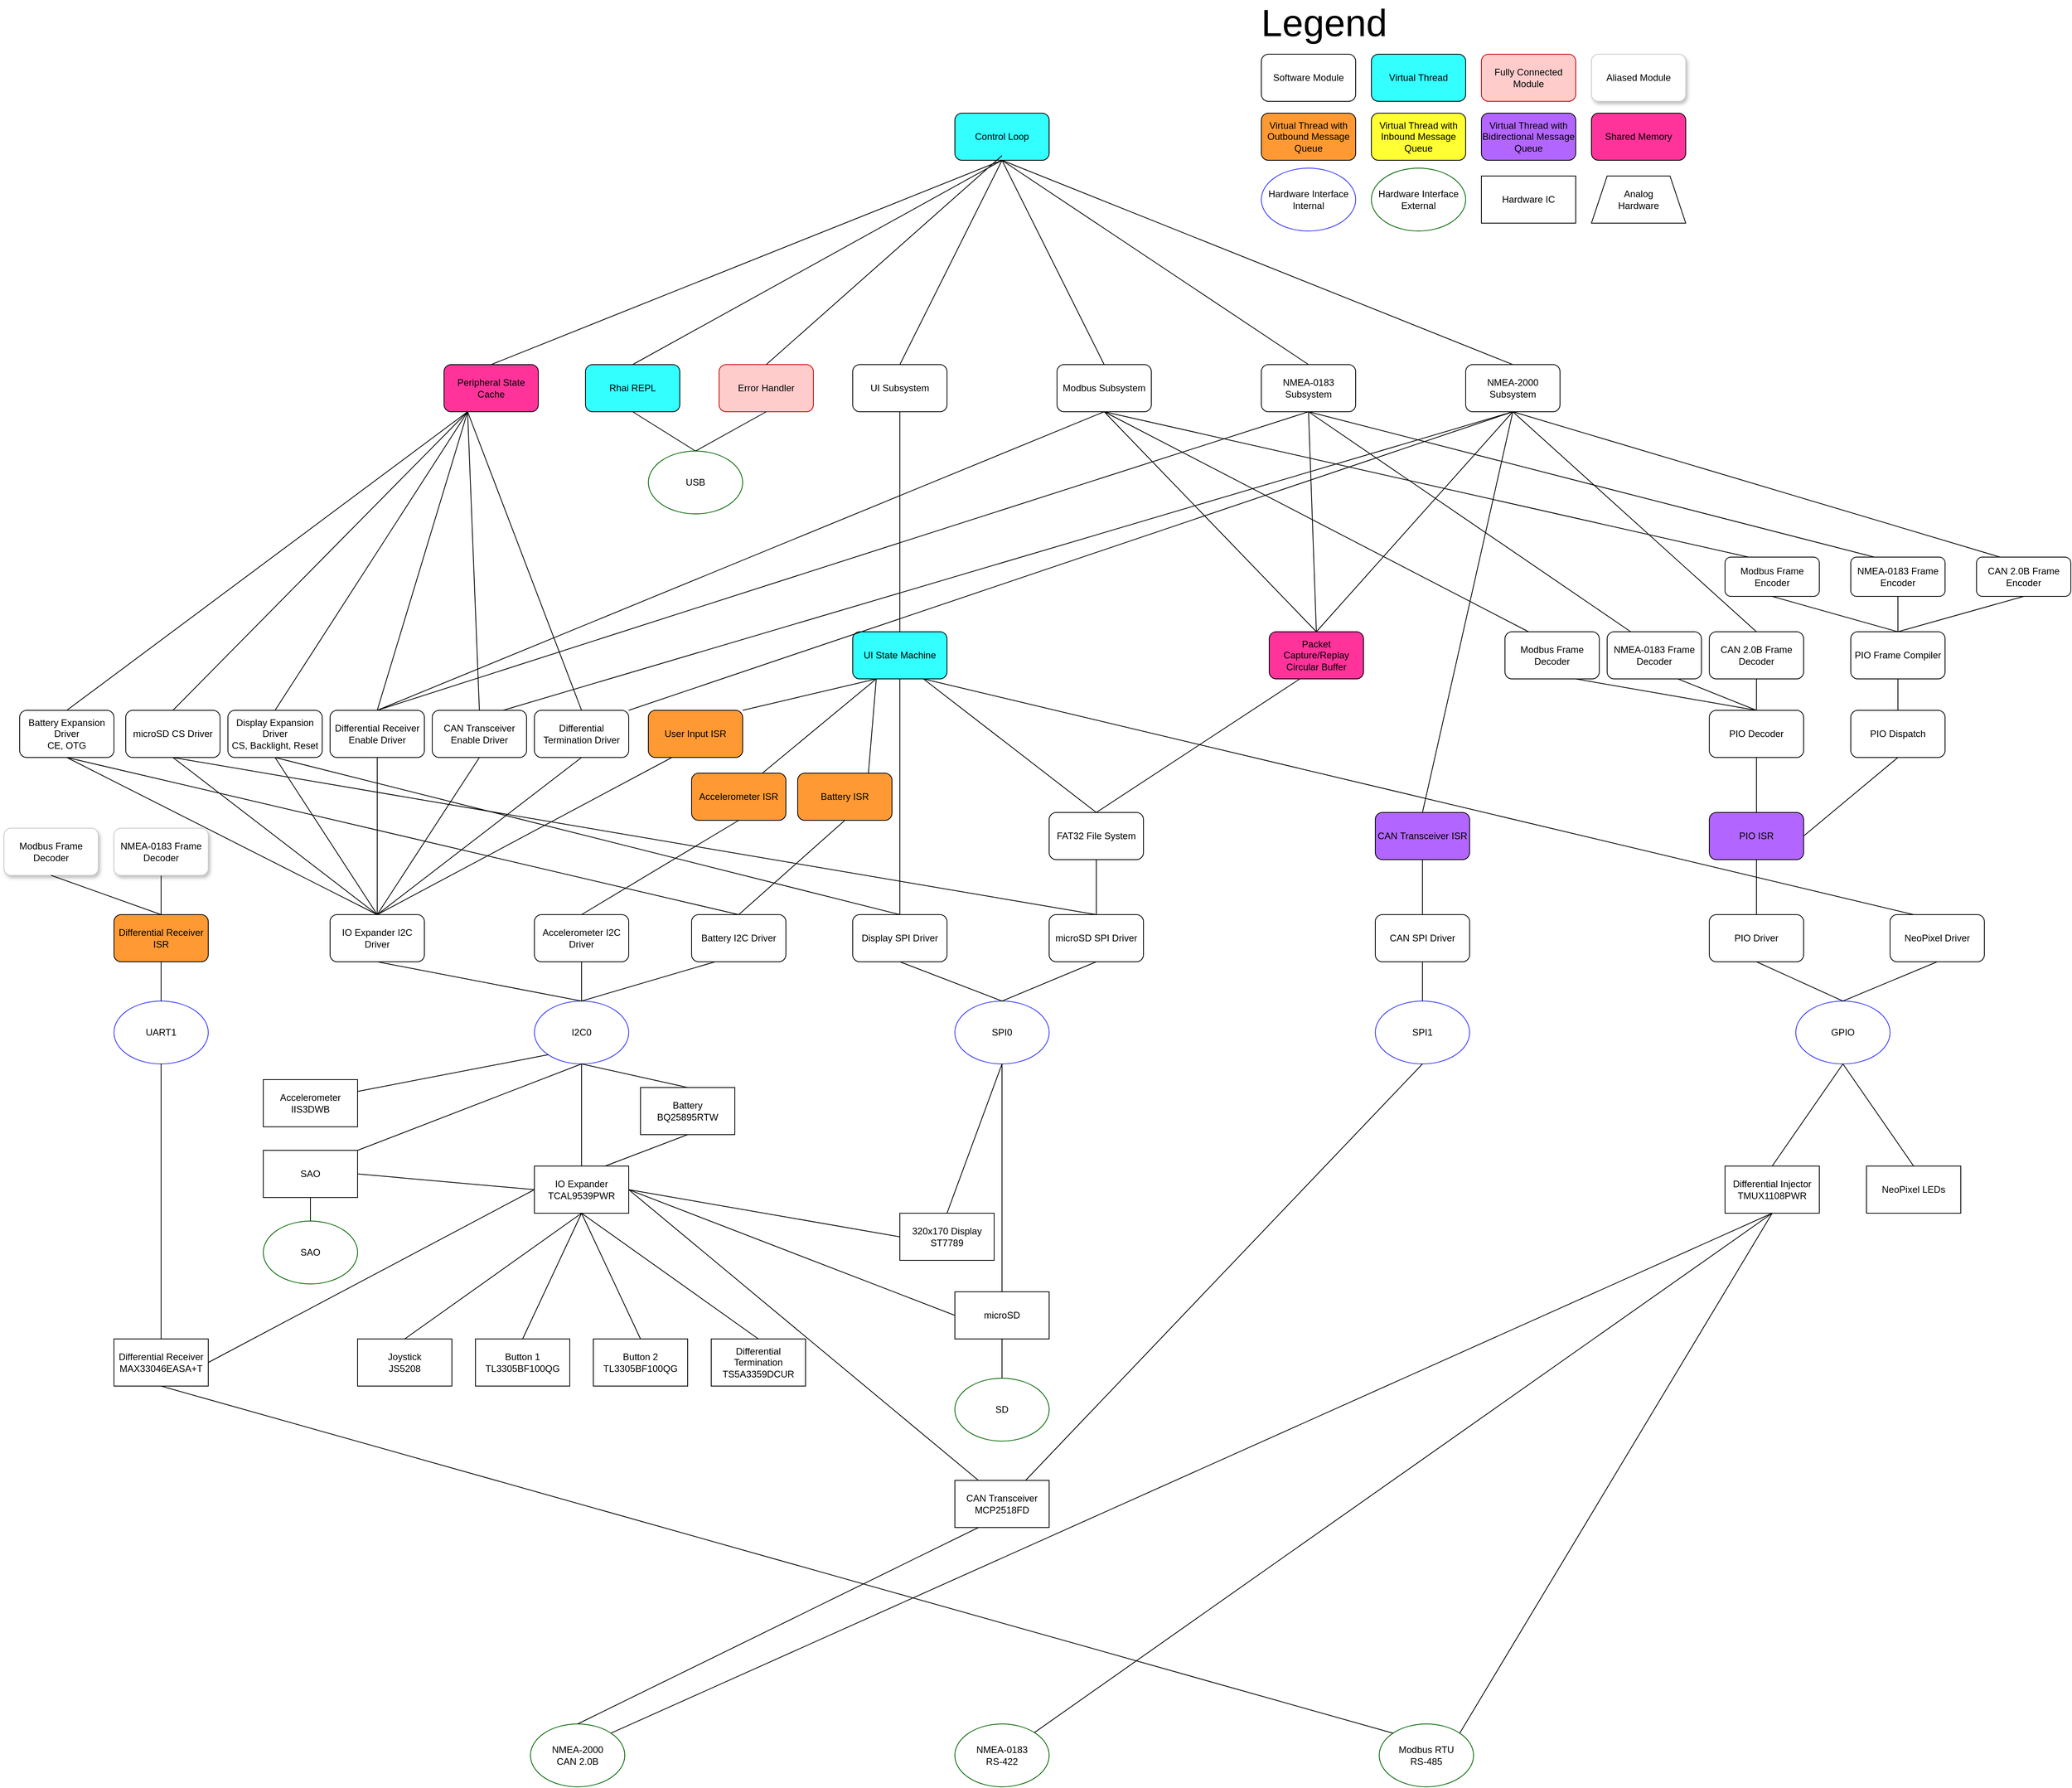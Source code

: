 <mxfile version="28.0.4">
  <diagram name="Page-1" id="8ce9d11a-91a2-4d17-14d8-a56ed91bf033">
    <mxGraphModel dx="5546" dy="3655" grid="1" gridSize="10" guides="1" tooltips="1" connect="1" arrows="1" fold="1" page="1" pageScale="1" pageWidth="1100" pageHeight="850" background="none" math="0" shadow="0">
      <root>
        <mxCell id="0" />
        <mxCell id="1" parent="0" />
        <mxCell id="lCFvwbx8kB-GuVUvYCIM-24" value="I2C0" style="ellipse;whiteSpace=wrap;html=1;strokeColor=light-dark(#3333FF,#FFFFFF);" parent="1" vertex="1">
          <mxGeometry x="-1475" y="90" width="120" height="80" as="geometry" />
        </mxCell>
        <mxCell id="lCFvwbx8kB-GuVUvYCIM-25" value="SPI0" style="ellipse;whiteSpace=wrap;html=1;strokeColor=light-dark(#3333FF,#FFFFFF);" parent="1" vertex="1">
          <mxGeometry x="-940" y="90" width="120" height="80" as="geometry" />
        </mxCell>
        <mxCell id="lCFvwbx8kB-GuVUvYCIM-26" value="SPI1" style="ellipse;whiteSpace=wrap;html=1;strokeColor=light-dark(#3333FF,#FFFFFF);" parent="1" vertex="1">
          <mxGeometry x="-405" y="90" width="120" height="80" as="geometry" />
        </mxCell>
        <mxCell id="lCFvwbx8kB-GuVUvYCIM-27" value="IO Expander&lt;br&gt;TCAL9539PWR" style="rounded=0;whiteSpace=wrap;html=1;" parent="1" vertex="1">
          <mxGeometry x="-1475" y="300" width="120" height="60" as="geometry" />
        </mxCell>
        <mxCell id="lCFvwbx8kB-GuVUvYCIM-28" value="CAN Transceiver&lt;br&gt;MCP2518FD" style="rounded=0;whiteSpace=wrap;html=1;" parent="1" vertex="1">
          <mxGeometry x="-940" y="700" width="120" height="60" as="geometry" />
        </mxCell>
        <mxCell id="lCFvwbx8kB-GuVUvYCIM-29" value="Differential Receiver&lt;br&gt;MAX33046EASA+T" style="rounded=0;whiteSpace=wrap;html=1;" parent="1" vertex="1">
          <mxGeometry x="-2010" y="520" width="120" height="60" as="geometry" />
        </mxCell>
        <mxCell id="lCFvwbx8kB-GuVUvYCIM-30" value="Joystick&lt;br&gt;JS5208" style="rounded=0;whiteSpace=wrap;html=1;shadow=0;" parent="1" vertex="1">
          <mxGeometry x="-1700" y="520" width="120" height="60" as="geometry" />
        </mxCell>
        <mxCell id="lCFvwbx8kB-GuVUvYCIM-31" value="Button 1&lt;br&gt;TL3305BF100QG" style="rounded=0;whiteSpace=wrap;html=1;" parent="1" vertex="1">
          <mxGeometry x="-1550" y="520" width="120" height="60" as="geometry" />
        </mxCell>
        <mxCell id="lCFvwbx8kB-GuVUvYCIM-32" value="Button 2&lt;br&gt;TL3305BF100QG" style="rounded=0;whiteSpace=wrap;html=1;" parent="1" vertex="1">
          <mxGeometry x="-1400" y="520" width="120" height="60" as="geometry" />
        </mxCell>
        <mxCell id="lCFvwbx8kB-GuVUvYCIM-34" value="NeoPixel LEDs" style="rounded=0;whiteSpace=wrap;html=1;" parent="1" vertex="1">
          <mxGeometry x="220" y="300" width="120" height="60" as="geometry" />
        </mxCell>
        <mxCell id="lCFvwbx8kB-GuVUvYCIM-35" value="GPIO" style="ellipse;whiteSpace=wrap;html=1;strokeColor=light-dark(#3333FF,#FFFFFF);" parent="1" vertex="1">
          <mxGeometry x="130" y="90" width="120" height="80" as="geometry" />
        </mxCell>
        <mxCell id="lCFvwbx8kB-GuVUvYCIM-38" value="" style="endArrow=none;html=1;rounded=0;entryX=0.5;entryY=1;entryDx=0;entryDy=0;exitX=0.5;exitY=0;exitDx=0;exitDy=0;" parent="1" source="lCFvwbx8kB-GuVUvYCIM-34" target="lCFvwbx8kB-GuVUvYCIM-35" edge="1">
          <mxGeometry width="50" height="50" relative="1" as="geometry">
            <mxPoint x="-750" y="240" as="sourcePoint" />
            <mxPoint x="-700" y="190" as="targetPoint" />
          </mxGeometry>
        </mxCell>
        <mxCell id="lCFvwbx8kB-GuVUvYCIM-39" value="Battery&lt;br&gt;BQ25895RTW" style="rounded=0;whiteSpace=wrap;html=1;" parent="1" vertex="1">
          <mxGeometry x="-1340" y="200" width="120" height="60" as="geometry" />
        </mxCell>
        <mxCell id="lCFvwbx8kB-GuVUvYCIM-40" value="320x170 Display&lt;br&gt;ST7789" style="rounded=0;whiteSpace=wrap;html=1;" parent="1" vertex="1">
          <mxGeometry x="-1010" y="360" width="120" height="60" as="geometry" />
        </mxCell>
        <mxCell id="lCFvwbx8kB-GuVUvYCIM-42" value="Accelerometer&lt;br&gt;IIS3DWB" style="rounded=0;whiteSpace=wrap;html=1;" parent="1" vertex="1">
          <mxGeometry x="-1820" y="190" width="120" height="60" as="geometry" />
        </mxCell>
        <mxCell id="lCFvwbx8kB-GuVUvYCIM-45" value="Differential Injector&lt;br&gt;TMUX1108PWR" style="rounded=0;whiteSpace=wrap;html=1;" parent="1" vertex="1">
          <mxGeometry x="40" y="300" width="120" height="60" as="geometry" />
        </mxCell>
        <mxCell id="lCFvwbx8kB-GuVUvYCIM-46" value="UART1" style="ellipse;whiteSpace=wrap;html=1;strokeColor=light-dark(#3333FF,#FFFFFF);" parent="1" vertex="1">
          <mxGeometry x="-2010" y="90" width="120" height="80" as="geometry" />
        </mxCell>
        <mxCell id="lCFvwbx8kB-GuVUvYCIM-47" value="Differential Termination&lt;br&gt;TS5A3359DCUR" style="rounded=0;whiteSpace=wrap;html=1;" parent="1" vertex="1">
          <mxGeometry x="-1250" y="520" width="120" height="60" as="geometry" />
        </mxCell>
        <mxCell id="lCFvwbx8kB-GuVUvYCIM-53" value="NMEA-0183&lt;br&gt;RS-422" style="ellipse;whiteSpace=wrap;html=1;strokeColor=light-dark(#006600,#FFFFFF);shadow=0;" parent="1" vertex="1">
          <mxGeometry x="-940" y="1010" width="120" height="80" as="geometry" />
        </mxCell>
        <mxCell id="lCFvwbx8kB-GuVUvYCIM-54" value="NMEA-2000&lt;br&gt;CAN 2.0B" style="ellipse;whiteSpace=wrap;html=1;strokeColor=light-dark(#006600,#FFFFFF);shadow=0;" parent="1" vertex="1">
          <mxGeometry x="-1480" y="1010" width="120" height="80" as="geometry" />
        </mxCell>
        <mxCell id="lCFvwbx8kB-GuVUvYCIM-55" value="Modbus RTU&lt;br&gt;RS-485" style="ellipse;whiteSpace=wrap;html=1;strokeColor=light-dark(#006600,#FFFFFF);shadow=0;" parent="1" vertex="1">
          <mxGeometry x="-400" y="1010" width="120" height="80" as="geometry" />
        </mxCell>
        <mxCell id="s8yFdoyup-h15zAcW7ff-5" style="edgeStyle=orthogonalEdgeStyle;rounded=0;orthogonalLoop=1;jettySize=auto;html=1;endArrow=none;endFill=0;" edge="1" parent="1" source="lCFvwbx8kB-GuVUvYCIM-56" target="s8yFdoyup-h15zAcW7ff-4">
          <mxGeometry relative="1" as="geometry" />
        </mxCell>
        <mxCell id="lCFvwbx8kB-GuVUvYCIM-56" value="microSD" style="rounded=0;whiteSpace=wrap;html=1;" parent="1" vertex="1">
          <mxGeometry x="-940" y="460" width="120" height="60" as="geometry" />
        </mxCell>
        <mxCell id="lCFvwbx8kB-GuVUvYCIM-61" value="" style="endArrow=none;html=1;rounded=0;entryX=0.5;entryY=1;entryDx=0;entryDy=0;exitX=0.5;exitY=0;exitDx=0;exitDy=0;" parent="1" source="lCFvwbx8kB-GuVUvYCIM-27" target="lCFvwbx8kB-GuVUvYCIM-24" edge="1">
          <mxGeometry width="50" height="50" relative="1" as="geometry">
            <mxPoint x="-1320" y="300" as="sourcePoint" />
            <mxPoint x="-1270" y="250" as="targetPoint" />
          </mxGeometry>
        </mxCell>
        <mxCell id="lCFvwbx8kB-GuVUvYCIM-68" value="" style="endArrow=none;html=1;rounded=0;exitX=0.5;exitY=0;exitDx=0;exitDy=0;entryX=0.5;entryY=1;entryDx=0;entryDy=0;" parent="1" source="lCFvwbx8kB-GuVUvYCIM-45" target="lCFvwbx8kB-GuVUvYCIM-35" edge="1">
          <mxGeometry width="50" height="50" relative="1" as="geometry">
            <mxPoint x="-390" y="560" as="sourcePoint" />
            <mxPoint x="190" y="200" as="targetPoint" />
          </mxGeometry>
        </mxCell>
        <mxCell id="lCFvwbx8kB-GuVUvYCIM-69" value="" style="endArrow=none;html=1;rounded=0;entryX=0.5;entryY=1;entryDx=0;entryDy=0;exitX=0.75;exitY=0;exitDx=0;exitDy=0;" parent="1" source="lCFvwbx8kB-GuVUvYCIM-28" target="lCFvwbx8kB-GuVUvYCIM-26" edge="1">
          <mxGeometry width="50" height="50" relative="1" as="geometry">
            <mxPoint x="-310" y="350" as="sourcePoint" />
            <mxPoint x="-210" y="230" as="targetPoint" />
          </mxGeometry>
        </mxCell>
        <mxCell id="lCFvwbx8kB-GuVUvYCIM-70" value="" style="endArrow=none;html=1;rounded=0;entryX=0.5;entryY=1;entryDx=0;entryDy=0;exitX=0.5;exitY=0;exitDx=0;exitDy=0;" parent="1" source="lCFvwbx8kB-GuVUvYCIM-56" target="lCFvwbx8kB-GuVUvYCIM-25" edge="1">
          <mxGeometry width="50" height="50" relative="1" as="geometry">
            <mxPoint x="-730" y="370" as="sourcePoint" />
            <mxPoint x="-730" y="170" as="targetPoint" />
          </mxGeometry>
        </mxCell>
        <mxCell id="lCFvwbx8kB-GuVUvYCIM-71" value="" style="endArrow=none;html=1;rounded=0;entryX=0.5;entryY=1;entryDx=0;entryDy=0;exitX=0.5;exitY=0;exitDx=0;exitDy=0;" parent="1" source="lCFvwbx8kB-GuVUvYCIM-40" target="lCFvwbx8kB-GuVUvYCIM-25" edge="1">
          <mxGeometry width="50" height="50" relative="1" as="geometry">
            <mxPoint x="-910" y="410" as="sourcePoint" />
            <mxPoint x="-980" y="210" as="targetPoint" />
          </mxGeometry>
        </mxCell>
        <mxCell id="lCFvwbx8kB-GuVUvYCIM-72" value="" style="endArrow=none;html=1;rounded=0;entryX=0.5;entryY=1;entryDx=0;entryDy=0;exitX=0.5;exitY=0;exitDx=0;exitDy=0;" parent="1" source="lCFvwbx8kB-GuVUvYCIM-47" target="lCFvwbx8kB-GuVUvYCIM-27" edge="1">
          <mxGeometry width="50" height="50" relative="1" as="geometry">
            <mxPoint x="-1280" y="880" as="sourcePoint" />
            <mxPoint x="-1200" y="680" as="targetPoint" />
          </mxGeometry>
        </mxCell>
        <mxCell id="lCFvwbx8kB-GuVUvYCIM-73" value="" style="endArrow=none;html=1;rounded=0;entryX=0.5;entryY=1;entryDx=0;entryDy=0;exitX=0.5;exitY=0;exitDx=0;exitDy=0;" parent="1" source="lCFvwbx8kB-GuVUvYCIM-32" target="lCFvwbx8kB-GuVUvYCIM-27" edge="1">
          <mxGeometry width="50" height="50" relative="1" as="geometry">
            <mxPoint x="-1302.5" y="770" as="sourcePoint" />
            <mxPoint x="-1527.5" y="670" as="targetPoint" />
          </mxGeometry>
        </mxCell>
        <mxCell id="lCFvwbx8kB-GuVUvYCIM-74" value="" style="endArrow=none;html=1;rounded=0;entryX=0.5;entryY=1;entryDx=0;entryDy=0;exitX=0.5;exitY=0;exitDx=0;exitDy=0;" parent="1" source="lCFvwbx8kB-GuVUvYCIM-31" target="lCFvwbx8kB-GuVUvYCIM-27" edge="1">
          <mxGeometry width="50" height="50" relative="1" as="geometry">
            <mxPoint x="-1485" y="780" as="sourcePoint" />
            <mxPoint x="-1560" y="680" as="targetPoint" />
          </mxGeometry>
        </mxCell>
        <mxCell id="lCFvwbx8kB-GuVUvYCIM-75" value="" style="endArrow=none;html=1;rounded=0;entryX=0.5;entryY=1;entryDx=0;entryDy=0;exitX=0.5;exitY=0;exitDx=0;exitDy=0;" parent="1" source="lCFvwbx8kB-GuVUvYCIM-30" target="lCFvwbx8kB-GuVUvYCIM-27" edge="1">
          <mxGeometry width="50" height="50" relative="1" as="geometry">
            <mxPoint x="-1527.5" y="830" as="sourcePoint" />
            <mxPoint x="-1452.5" y="730" as="targetPoint" />
          </mxGeometry>
        </mxCell>
        <mxCell id="lCFvwbx8kB-GuVUvYCIM-76" value="" style="endArrow=none;html=1;rounded=0;entryX=0.5;entryY=1;entryDx=0;entryDy=0;exitX=0.5;exitY=0;exitDx=0;exitDy=0;" parent="1" source="lCFvwbx8kB-GuVUvYCIM-29" target="lCFvwbx8kB-GuVUvYCIM-46" edge="1">
          <mxGeometry width="50" height="50" relative="1" as="geometry">
            <mxPoint x="-2140" y="320" as="sourcePoint" />
            <mxPoint x="-1915" y="220" as="targetPoint" />
          </mxGeometry>
        </mxCell>
        <mxCell id="lCFvwbx8kB-GuVUvYCIM-78" value="" style="endArrow=none;html=1;rounded=0;entryX=0;entryY=1;entryDx=0;entryDy=0;exitX=1;exitY=0.25;exitDx=0;exitDy=0;" parent="1" source="lCFvwbx8kB-GuVUvYCIM-42" target="lCFvwbx8kB-GuVUvYCIM-24" edge="1">
          <mxGeometry width="50" height="50" relative="1" as="geometry">
            <mxPoint x="-1800" y="90" as="sourcePoint" />
            <mxPoint x="-1575" y="-10" as="targetPoint" />
          </mxGeometry>
        </mxCell>
        <mxCell id="lCFvwbx8kB-GuVUvYCIM-79" value="" style="endArrow=none;html=1;rounded=0;entryX=0.5;entryY=1;entryDx=0;entryDy=0;exitX=0.5;exitY=0;exitDx=0;exitDy=0;" parent="1" source="lCFvwbx8kB-GuVUvYCIM-39" target="lCFvwbx8kB-GuVUvYCIM-24" edge="1">
          <mxGeometry width="50" height="50" relative="1" as="geometry">
            <mxPoint x="-1810" y="350" as="sourcePoint" />
            <mxPoint x="-1475" y="290" as="targetPoint" />
          </mxGeometry>
        </mxCell>
        <mxCell id="lCFvwbx8kB-GuVUvYCIM-80" value="" style="endArrow=none;html=1;rounded=0;entryX=0.75;entryY=0;entryDx=0;entryDy=0;exitX=0.5;exitY=1;exitDx=0;exitDy=0;" parent="1" source="lCFvwbx8kB-GuVUvYCIM-39" target="lCFvwbx8kB-GuVUvYCIM-27" edge="1">
          <mxGeometry width="50" height="50" relative="1" as="geometry">
            <mxPoint x="-1807.5" y="870" as="sourcePoint" />
            <mxPoint x="-1472.5" y="670" as="targetPoint" />
          </mxGeometry>
        </mxCell>
        <mxCell id="lCFvwbx8kB-GuVUvYCIM-81" value="" style="endArrow=none;html=1;rounded=0;entryX=1;entryY=0.5;entryDx=0;entryDy=0;exitX=0;exitY=0.5;exitDx=0;exitDy=0;" parent="1" source="lCFvwbx8kB-GuVUvYCIM-40" target="lCFvwbx8kB-GuVUvYCIM-27" edge="1">
          <mxGeometry width="50" height="50" relative="1" as="geometry">
            <mxPoint x="-1210" y="640" as="sourcePoint" />
            <mxPoint x="-1130" y="440" as="targetPoint" />
          </mxGeometry>
        </mxCell>
        <mxCell id="lCFvwbx8kB-GuVUvYCIM-82" value="" style="endArrow=none;html=1;rounded=0;entryX=1;entryY=0.5;entryDx=0;entryDy=0;exitX=0;exitY=0.5;exitDx=0;exitDy=0;" parent="1" source="lCFvwbx8kB-GuVUvYCIM-56" target="lCFvwbx8kB-GuVUvYCIM-27" edge="1">
          <mxGeometry width="50" height="50" relative="1" as="geometry">
            <mxPoint x="-760" y="670" as="sourcePoint" />
            <mxPoint x="-1160" y="620" as="targetPoint" />
          </mxGeometry>
        </mxCell>
        <mxCell id="lCFvwbx8kB-GuVUvYCIM-86" value="" style="endArrow=none;html=1;rounded=0;entryX=0.5;entryY=1;entryDx=0;entryDy=0;exitX=0;exitY=0;exitDx=0;exitDy=0;" parent="1" source="lCFvwbx8kB-GuVUvYCIM-55" target="lCFvwbx8kB-GuVUvYCIM-29" edge="1">
          <mxGeometry width="50" height="50" relative="1" as="geometry">
            <mxPoint x="-930" y="870" as="sourcePoint" />
            <mxPoint x="-340" y="570" as="targetPoint" />
          </mxGeometry>
        </mxCell>
        <mxCell id="lCFvwbx8kB-GuVUvYCIM-88" value="" style="endArrow=none;html=1;rounded=0;entryX=0.5;entryY=1;entryDx=0;entryDy=0;exitX=1;exitY=0;exitDx=0;exitDy=0;" parent="1" source="lCFvwbx8kB-GuVUvYCIM-55" target="lCFvwbx8kB-GuVUvYCIM-45" edge="1">
          <mxGeometry width="50" height="50" relative="1" as="geometry">
            <mxPoint x="-390" y="620" as="sourcePoint" />
            <mxPoint x="-340" y="570" as="targetPoint" />
          </mxGeometry>
        </mxCell>
        <mxCell id="lCFvwbx8kB-GuVUvYCIM-90" value="" style="endArrow=none;html=1;rounded=0;entryX=0.5;entryY=1;entryDx=0;entryDy=0;exitX=1;exitY=0;exitDx=0;exitDy=0;" parent="1" source="lCFvwbx8kB-GuVUvYCIM-54" target="lCFvwbx8kB-GuVUvYCIM-45" edge="1">
          <mxGeometry width="50" height="50" relative="1" as="geometry">
            <mxPoint x="-390" y="620" as="sourcePoint" />
            <mxPoint x="-340" y="570" as="targetPoint" />
          </mxGeometry>
        </mxCell>
        <mxCell id="lCFvwbx8kB-GuVUvYCIM-100" value="NeoPixel Driver" style="rounded=1;whiteSpace=wrap;html=1;" parent="1" vertex="1">
          <mxGeometry x="250" y="-20" width="120" height="60" as="geometry" />
        </mxCell>
        <mxCell id="lCFvwbx8kB-GuVUvYCIM-101" value="PIO Frame Compiler" style="rounded=1;whiteSpace=wrap;html=1;" parent="1" vertex="1">
          <mxGeometry x="200" y="-380" width="120" height="60" as="geometry" />
        </mxCell>
        <mxCell id="lCFvwbx8kB-GuVUvYCIM-103" value="PIO Decoder" style="rounded=1;whiteSpace=wrap;html=1;" parent="1" vertex="1">
          <mxGeometry x="20" y="-280" width="120" height="60" as="geometry" />
        </mxCell>
        <mxCell id="lCFvwbx8kB-GuVUvYCIM-104" value="PIO Dispatch" style="rounded=1;whiteSpace=wrap;html=1;" parent="1" vertex="1">
          <mxGeometry x="200" y="-280" width="120" height="60" as="geometry" />
        </mxCell>
        <mxCell id="lCFvwbx8kB-GuVUvYCIM-106" value="" style="endArrow=none;html=1;rounded=0;entryX=0.5;entryY=1;entryDx=0;entryDy=0;exitX=0.5;exitY=0;exitDx=0;exitDy=0;" parent="1" source="lCFvwbx8kB-GuVUvYCIM-35" target="lCFvwbx8kB-GuVUvYCIM-100" edge="1">
          <mxGeometry width="50" height="50" relative="1" as="geometry">
            <mxPoint x="-510" y="370" as="sourcePoint" />
            <mxPoint x="-460" y="320" as="targetPoint" />
          </mxGeometry>
        </mxCell>
        <mxCell id="lCFvwbx8kB-GuVUvYCIM-107" value="" style="endArrow=none;html=1;rounded=0;entryX=0.5;entryY=1;entryDx=0;entryDy=0;exitX=1;exitY=0.5;exitDx=0;exitDy=0;" parent="1" source="JsgegpN25wIciqj6wU8Q-16" target="lCFvwbx8kB-GuVUvYCIM-104" edge="1">
          <mxGeometry width="50" height="50" relative="1" as="geometry">
            <mxPoint x="-510" y="370" as="sourcePoint" />
            <mxPoint x="-460" y="320" as="targetPoint" />
          </mxGeometry>
        </mxCell>
        <mxCell id="lCFvwbx8kB-GuVUvYCIM-108" value="" style="endArrow=none;html=1;rounded=0;entryX=0.5;entryY=1;entryDx=0;entryDy=0;exitX=0.5;exitY=0;exitDx=0;exitDy=0;" parent="1" source="lCFvwbx8kB-GuVUvYCIM-104" target="lCFvwbx8kB-GuVUvYCIM-101" edge="1">
          <mxGeometry width="50" height="50" relative="1" as="geometry">
            <mxPoint x="100" y="-20" as="sourcePoint" />
            <mxPoint x="-460" y="320" as="targetPoint" />
          </mxGeometry>
        </mxCell>
        <mxCell id="lCFvwbx8kB-GuVUvYCIM-110" value="" style="endArrow=none;html=1;rounded=0;entryX=0.5;entryY=1;entryDx=0;entryDy=0;exitX=0.5;exitY=0;exitDx=0;exitDy=0;" parent="1" source="JsgegpN25wIciqj6wU8Q-16" target="lCFvwbx8kB-GuVUvYCIM-103" edge="1">
          <mxGeometry width="50" height="50" relative="1" as="geometry">
            <mxPoint x="-510" y="370" as="sourcePoint" />
            <mxPoint x="-460" y="320" as="targetPoint" />
          </mxGeometry>
        </mxCell>
        <mxCell id="lCFvwbx8kB-GuVUvYCIM-111" value="NMEA-0183 Subsystem" style="rounded=1;whiteSpace=wrap;html=1;" parent="1" vertex="1">
          <mxGeometry x="-550" y="-720" width="120" height="60" as="geometry" />
        </mxCell>
        <mxCell id="lCFvwbx8kB-GuVUvYCIM-112" value="CAN SPI Driver" style="rounded=1;whiteSpace=wrap;html=1;" parent="1" vertex="1">
          <mxGeometry x="-405" y="-20" width="120" height="60" as="geometry" />
        </mxCell>
        <mxCell id="lCFvwbx8kB-GuVUvYCIM-114" value="" style="endArrow=none;html=1;rounded=0;entryX=0.5;entryY=1;entryDx=0;entryDy=0;exitX=0.5;exitY=0;exitDx=0;exitDy=0;" parent="1" source="lCFvwbx8kB-GuVUvYCIM-26" target="lCFvwbx8kB-GuVUvYCIM-112" edge="1">
          <mxGeometry width="50" height="50" relative="1" as="geometry">
            <mxPoint x="-350" y="90" as="sourcePoint" />
            <mxPoint x="-460" y="320" as="targetPoint" />
          </mxGeometry>
        </mxCell>
        <mxCell id="lCFvwbx8kB-GuVUvYCIM-115" value="FAT32 File System" style="rounded=1;whiteSpace=wrap;html=1;" parent="1" vertex="1">
          <mxGeometry x="-820" y="-150" width="120" height="60" as="geometry" />
        </mxCell>
        <mxCell id="lCFvwbx8kB-GuVUvYCIM-116" value="Packet Capture/Replay Circular Buffer" style="rounded=1;whiteSpace=wrap;html=1;fillColor=light-dark(#FF3399,var(--ge-dark-color, #121212));" parent="1" vertex="1">
          <mxGeometry x="-540" y="-380" width="120" height="60" as="geometry" />
        </mxCell>
        <mxCell id="lCFvwbx8kB-GuVUvYCIM-117" value="Display SPI Driver" style="rounded=1;whiteSpace=wrap;html=1;" parent="1" vertex="1">
          <mxGeometry x="-1070" y="-20" width="120" height="60" as="geometry" />
        </mxCell>
        <mxCell id="lCFvwbx8kB-GuVUvYCIM-118" value="microSD SPI Driver" style="rounded=1;whiteSpace=wrap;html=1;" parent="1" vertex="1">
          <mxGeometry x="-820" y="-20" width="120" height="60" as="geometry" />
        </mxCell>
        <mxCell id="lCFvwbx8kB-GuVUvYCIM-119" value="Accelerometer I2C Driver" style="rounded=1;whiteSpace=wrap;html=1;" parent="1" vertex="1">
          <mxGeometry x="-1475" y="-20" width="120" height="60" as="geometry" />
        </mxCell>
        <mxCell id="lCFvwbx8kB-GuVUvYCIM-120" value="Battery I2C Driver" style="rounded=1;whiteSpace=wrap;html=1;" parent="1" vertex="1">
          <mxGeometry x="-1275" y="-20" width="120" height="60" as="geometry" />
        </mxCell>
        <mxCell id="lCFvwbx8kB-GuVUvYCIM-121" value="IO Expander I2C Driver" style="rounded=1;whiteSpace=wrap;html=1;" parent="1" vertex="1">
          <mxGeometry x="-1735" y="-20" width="120" height="60" as="geometry" />
        </mxCell>
        <mxCell id="lCFvwbx8kB-GuVUvYCIM-122" value="User Input ISR" style="rounded=1;whiteSpace=wrap;html=1;fillColor=light-dark(#FF9933,var(--ge-dark-color, #121212));" parent="1" vertex="1">
          <mxGeometry x="-1330" y="-280" width="120" height="60" as="geometry" />
        </mxCell>
        <mxCell id="lCFvwbx8kB-GuVUvYCIM-123" value="Differential Termination Driver" style="rounded=1;whiteSpace=wrap;html=1;" parent="1" vertex="1">
          <mxGeometry x="-1475" y="-280" width="120" height="60" as="geometry" />
        </mxCell>
        <mxCell id="lCFvwbx8kB-GuVUvYCIM-125" value="Modbus Frame Decoder" style="rounded=1;whiteSpace=wrap;html=1;strokeColor=light-dark(#CCCCCC,#FFFFFF);shadow=1;" parent="1" vertex="1">
          <mxGeometry x="-2150" y="-130" width="120" height="60" as="geometry" />
        </mxCell>
        <mxCell id="lCFvwbx8kB-GuVUvYCIM-127" value="UI State Machine" style="rounded=1;whiteSpace=wrap;html=1;shadow=0;fillColor=light-dark(#33FFFF,var(--ge-dark-color, #121212));" parent="1" vertex="1">
          <mxGeometry x="-1070" y="-380" width="120" height="60" as="geometry" />
        </mxCell>
        <mxCell id="lCFvwbx8kB-GuVUvYCIM-129" value="CAN 2.0B Frame Decoder" style="rounded=1;whiteSpace=wrap;html=1;" parent="1" vertex="1">
          <mxGeometry x="20" y="-380" width="120" height="60" as="geometry" />
        </mxCell>
        <mxCell id="lCFvwbx8kB-GuVUvYCIM-130" value="" style="endArrow=none;html=1;rounded=0;entryX=0.5;entryY=1;entryDx=0;entryDy=0;exitX=0.5;exitY=0;exitDx=0;exitDy=0;" parent="1" source="lCFvwbx8kB-GuVUvYCIM-103" target="lCFvwbx8kB-GuVUvYCIM-129" edge="1">
          <mxGeometry width="50" height="50" relative="1" as="geometry">
            <mxPoint x="-510" y="230" as="sourcePoint" />
            <mxPoint x="-460" y="180" as="targetPoint" />
          </mxGeometry>
        </mxCell>
        <mxCell id="lCFvwbx8kB-GuVUvYCIM-131" value="Modbus Frame Decoder" style="rounded=1;whiteSpace=wrap;html=1;" parent="1" vertex="1">
          <mxGeometry x="-240" y="-380" width="120" height="60" as="geometry" />
        </mxCell>
        <mxCell id="lCFvwbx8kB-GuVUvYCIM-132" value="NMEA-0183 Frame Decoder" style="rounded=1;whiteSpace=wrap;html=1;" parent="1" vertex="1">
          <mxGeometry x="-110" y="-380" width="120" height="60" as="geometry" />
        </mxCell>
        <mxCell id="lCFvwbx8kB-GuVUvYCIM-133" value="" style="endArrow=none;html=1;rounded=0;entryX=0.75;entryY=1;entryDx=0;entryDy=0;exitX=0.5;exitY=0;exitDx=0;exitDy=0;" parent="1" source="lCFvwbx8kB-GuVUvYCIM-103" target="lCFvwbx8kB-GuVUvYCIM-132" edge="1">
          <mxGeometry width="50" height="50" relative="1" as="geometry">
            <mxPoint x="-510" y="230" as="sourcePoint" />
            <mxPoint x="-460" y="180" as="targetPoint" />
          </mxGeometry>
        </mxCell>
        <mxCell id="lCFvwbx8kB-GuVUvYCIM-134" value="" style="endArrow=none;html=1;rounded=0;entryX=0.75;entryY=1;entryDx=0;entryDy=0;exitX=0.5;exitY=0;exitDx=0;exitDy=0;" parent="1" source="lCFvwbx8kB-GuVUvYCIM-103" target="lCFvwbx8kB-GuVUvYCIM-131" edge="1">
          <mxGeometry width="50" height="50" relative="1" as="geometry">
            <mxPoint x="-510" y="230" as="sourcePoint" />
            <mxPoint x="-460" y="180" as="targetPoint" />
          </mxGeometry>
        </mxCell>
        <mxCell id="lCFvwbx8kB-GuVUvYCIM-135" value="Modbus Frame Encoder" style="rounded=1;whiteSpace=wrap;html=1;" parent="1" vertex="1">
          <mxGeometry x="40" y="-475" width="120" height="50" as="geometry" />
        </mxCell>
        <mxCell id="lCFvwbx8kB-GuVUvYCIM-136" value="NMEA-0183 Frame Encoder" style="rounded=1;whiteSpace=wrap;html=1;" parent="1" vertex="1">
          <mxGeometry x="200" y="-475" width="120" height="50" as="geometry" />
        </mxCell>
        <mxCell id="lCFvwbx8kB-GuVUvYCIM-137" value="CAN 2.0B Frame Encoder" style="rounded=1;whiteSpace=wrap;html=1;" parent="1" vertex="1">
          <mxGeometry x="360" y="-475" width="120" height="50" as="geometry" />
        </mxCell>
        <mxCell id="lCFvwbx8kB-GuVUvYCIM-138" value="" style="endArrow=none;html=1;rounded=0;entryX=0.5;entryY=1;entryDx=0;entryDy=0;exitX=0.5;exitY=0;exitDx=0;exitDy=0;" parent="1" source="lCFvwbx8kB-GuVUvYCIM-101" target="lCFvwbx8kB-GuVUvYCIM-135" edge="1">
          <mxGeometry width="50" height="50" relative="1" as="geometry">
            <mxPoint x="-510" y="230" as="sourcePoint" />
            <mxPoint x="-460" y="180" as="targetPoint" />
          </mxGeometry>
        </mxCell>
        <mxCell id="lCFvwbx8kB-GuVUvYCIM-139" value="" style="endArrow=none;html=1;rounded=0;entryX=0.5;entryY=1;entryDx=0;entryDy=0;exitX=0.5;exitY=0;exitDx=0;exitDy=0;" parent="1" source="lCFvwbx8kB-GuVUvYCIM-101" target="lCFvwbx8kB-GuVUvYCIM-136" edge="1">
          <mxGeometry width="50" height="50" relative="1" as="geometry">
            <mxPoint x="-510" y="230" as="sourcePoint" />
            <mxPoint x="-460" y="180" as="targetPoint" />
          </mxGeometry>
        </mxCell>
        <mxCell id="lCFvwbx8kB-GuVUvYCIM-140" value="" style="endArrow=none;html=1;rounded=0;entryX=0.5;entryY=1;entryDx=0;entryDy=0;exitX=0.5;exitY=0;exitDx=0;exitDy=0;" parent="1" source="lCFvwbx8kB-GuVUvYCIM-101" target="lCFvwbx8kB-GuVUvYCIM-137" edge="1">
          <mxGeometry width="50" height="50" relative="1" as="geometry">
            <mxPoint x="190" y="-150" as="sourcePoint" />
            <mxPoint x="-460" y="180" as="targetPoint" />
          </mxGeometry>
        </mxCell>
        <mxCell id="lCFvwbx8kB-GuVUvYCIM-141" value="NMEA-2000 Subsystem" style="rounded=1;whiteSpace=wrap;html=1;" parent="1" vertex="1">
          <mxGeometry x="-290" y="-720" width="120" height="60" as="geometry" />
        </mxCell>
        <mxCell id="lCFvwbx8kB-GuVUvYCIM-142" value="Modbus Subsystem" style="rounded=1;whiteSpace=wrap;html=1;" parent="1" vertex="1">
          <mxGeometry x="-810" y="-720" width="120" height="60" as="geometry" />
        </mxCell>
        <mxCell id="lCFvwbx8kB-GuVUvYCIM-144" value="" style="endArrow=none;html=1;rounded=0;entryX=0.5;entryY=1;entryDx=0;entryDy=0;exitX=0.25;exitY=0;exitDx=0;exitDy=0;" parent="1" source="lCFvwbx8kB-GuVUvYCIM-137" target="lCFvwbx8kB-GuVUvYCIM-141" edge="1">
          <mxGeometry width="50" height="50" relative="1" as="geometry">
            <mxPoint x="-510" y="230" as="sourcePoint" />
            <mxPoint x="-460" y="180" as="targetPoint" />
          </mxGeometry>
        </mxCell>
        <mxCell id="lCFvwbx8kB-GuVUvYCIM-145" value="" style="endArrow=none;html=1;rounded=0;entryX=0.5;entryY=1;entryDx=0;entryDy=0;exitX=0.5;exitY=0;exitDx=0;exitDy=0;" parent="1" source="lCFvwbx8kB-GuVUvYCIM-129" target="lCFvwbx8kB-GuVUvYCIM-141" edge="1">
          <mxGeometry width="50" height="50" relative="1" as="geometry">
            <mxPoint x="-510" y="230" as="sourcePoint" />
            <mxPoint x="-460" y="180" as="targetPoint" />
          </mxGeometry>
        </mxCell>
        <mxCell id="lCFvwbx8kB-GuVUvYCIM-146" value="" style="endArrow=none;html=1;rounded=0;entryX=0.5;entryY=1;entryDx=0;entryDy=0;exitX=0.25;exitY=0;exitDx=0;exitDy=0;" parent="1" source="lCFvwbx8kB-GuVUvYCIM-136" target="lCFvwbx8kB-GuVUvYCIM-111" edge="1">
          <mxGeometry width="50" height="50" relative="1" as="geometry">
            <mxPoint x="-510" y="230" as="sourcePoint" />
            <mxPoint x="-460" y="180" as="targetPoint" />
          </mxGeometry>
        </mxCell>
        <mxCell id="lCFvwbx8kB-GuVUvYCIM-147" value="" style="endArrow=none;html=1;rounded=0;entryX=0.5;entryY=1;entryDx=0;entryDy=0;exitX=0.25;exitY=0;exitDx=0;exitDy=0;" parent="1" source="lCFvwbx8kB-GuVUvYCIM-132" target="lCFvwbx8kB-GuVUvYCIM-111" edge="1">
          <mxGeometry width="50" height="50" relative="1" as="geometry">
            <mxPoint x="-510" y="230" as="sourcePoint" />
            <mxPoint x="-460" y="180" as="targetPoint" />
          </mxGeometry>
        </mxCell>
        <mxCell id="lCFvwbx8kB-GuVUvYCIM-148" value="" style="endArrow=none;html=1;rounded=0;entryX=0.5;entryY=1;entryDx=0;entryDy=0;exitX=0.25;exitY=0;exitDx=0;exitDy=0;" parent="1" source="lCFvwbx8kB-GuVUvYCIM-131" target="lCFvwbx8kB-GuVUvYCIM-142" edge="1">
          <mxGeometry width="50" height="50" relative="1" as="geometry">
            <mxPoint x="-510" y="230" as="sourcePoint" />
            <mxPoint x="-460" y="180" as="targetPoint" />
          </mxGeometry>
        </mxCell>
        <mxCell id="lCFvwbx8kB-GuVUvYCIM-149" value="" style="endArrow=none;html=1;rounded=0;entryX=0.5;entryY=1;entryDx=0;entryDy=0;exitX=0.25;exitY=0;exitDx=0;exitDy=0;" parent="1" source="lCFvwbx8kB-GuVUvYCIM-135" target="lCFvwbx8kB-GuVUvYCIM-142" edge="1">
          <mxGeometry width="50" height="50" relative="1" as="geometry">
            <mxPoint x="-510" y="230" as="sourcePoint" />
            <mxPoint x="-460" y="180" as="targetPoint" />
          </mxGeometry>
        </mxCell>
        <mxCell id="lCFvwbx8kB-GuVUvYCIM-152" value="UI Subsystem" style="rounded=1;whiteSpace=wrap;html=1;" parent="1" vertex="1">
          <mxGeometry x="-1070" y="-720" width="120" height="60" as="geometry" />
        </mxCell>
        <mxCell id="lCFvwbx8kB-GuVUvYCIM-153" value="" style="endArrow=none;html=1;rounded=0;entryX=0.5;entryY=1;entryDx=0;entryDy=0;exitX=0.5;exitY=0;exitDx=0;exitDy=0;" parent="1" source="lCFvwbx8kB-GuVUvYCIM-117" target="lCFvwbx8kB-GuVUvYCIM-127" edge="1">
          <mxGeometry width="50" height="50" relative="1" as="geometry">
            <mxPoint x="-510" y="230" as="sourcePoint" />
            <mxPoint x="-460" y="180" as="targetPoint" />
          </mxGeometry>
        </mxCell>
        <mxCell id="lCFvwbx8kB-GuVUvYCIM-154" value="" style="endArrow=none;html=1;rounded=0;entryX=0.5;entryY=1;entryDx=0;entryDy=0;exitX=0.5;exitY=0;exitDx=0;exitDy=0;" parent="1" source="lCFvwbx8kB-GuVUvYCIM-118" target="lCFvwbx8kB-GuVUvYCIM-115" edge="1">
          <mxGeometry width="50" height="50" relative="1" as="geometry">
            <mxPoint x="-510" y="230" as="sourcePoint" />
            <mxPoint x="-460" y="180" as="targetPoint" />
          </mxGeometry>
        </mxCell>
        <mxCell id="lCFvwbx8kB-GuVUvYCIM-155" value="" style="endArrow=none;html=1;rounded=0;entryX=0.5;entryY=1;entryDx=0;entryDy=0;exitX=0.5;exitY=0;exitDx=0;exitDy=0;" parent="1" source="lCFvwbx8kB-GuVUvYCIM-25" target="lCFvwbx8kB-GuVUvYCIM-118" edge="1">
          <mxGeometry width="50" height="50" relative="1" as="geometry">
            <mxPoint x="-510" y="230" as="sourcePoint" />
            <mxPoint x="-460" y="180" as="targetPoint" />
          </mxGeometry>
        </mxCell>
        <mxCell id="lCFvwbx8kB-GuVUvYCIM-156" value="" style="endArrow=none;html=1;rounded=0;entryX=0.5;entryY=1;entryDx=0;entryDy=0;exitX=0.5;exitY=0;exitDx=0;exitDy=0;" parent="1" source="lCFvwbx8kB-GuVUvYCIM-25" target="lCFvwbx8kB-GuVUvYCIM-117" edge="1">
          <mxGeometry width="50" height="50" relative="1" as="geometry">
            <mxPoint x="-510" y="230" as="sourcePoint" />
            <mxPoint x="-460" y="180" as="targetPoint" />
          </mxGeometry>
        </mxCell>
        <mxCell id="lCFvwbx8kB-GuVUvYCIM-158" value="" style="endArrow=none;html=1;rounded=0;entryX=0.25;entryY=1;entryDx=0;entryDy=0;exitX=0.5;exitY=0;exitDx=0;exitDy=0;" parent="1" source="lCFvwbx8kB-GuVUvYCIM-24" target="lCFvwbx8kB-GuVUvYCIM-120" edge="1">
          <mxGeometry width="50" height="50" relative="1" as="geometry">
            <mxPoint x="-510" y="230" as="sourcePoint" />
            <mxPoint x="-460" y="180" as="targetPoint" />
          </mxGeometry>
        </mxCell>
        <mxCell id="lCFvwbx8kB-GuVUvYCIM-159" value="" style="endArrow=none;html=1;rounded=0;entryX=0.5;entryY=1;entryDx=0;entryDy=0;exitX=0.5;exitY=0;exitDx=0;exitDy=0;" parent="1" source="lCFvwbx8kB-GuVUvYCIM-24" target="lCFvwbx8kB-GuVUvYCIM-121" edge="1">
          <mxGeometry width="50" height="50" relative="1" as="geometry">
            <mxPoint x="-510" y="230" as="sourcePoint" />
            <mxPoint x="-1490" y="90" as="targetPoint" />
          </mxGeometry>
        </mxCell>
        <mxCell id="lCFvwbx8kB-GuVUvYCIM-160" value="" style="endArrow=none;html=1;rounded=0;entryX=0.5;entryY=1;entryDx=0;entryDy=0;exitX=0.5;exitY=0;exitDx=0;exitDy=0;" parent="1" source="lCFvwbx8kB-GuVUvYCIM-24" target="lCFvwbx8kB-GuVUvYCIM-119" edge="1">
          <mxGeometry width="50" height="50" relative="1" as="geometry">
            <mxPoint x="-510" y="230" as="sourcePoint" />
            <mxPoint x="-460" y="180" as="targetPoint" />
          </mxGeometry>
        </mxCell>
        <mxCell id="lCFvwbx8kB-GuVUvYCIM-161" value="" style="endArrow=none;html=1;rounded=0;entryX=0.5;entryY=1;entryDx=0;entryDy=0;exitX=0.5;exitY=0;exitDx=0;exitDy=0;" parent="1" source="lCFvwbx8kB-GuVUvYCIM-121" target="lCFvwbx8kB-GuVUvYCIM-123" edge="1">
          <mxGeometry width="50" height="50" relative="1" as="geometry">
            <mxPoint x="-510" y="230" as="sourcePoint" />
            <mxPoint x="-460" y="180" as="targetPoint" />
          </mxGeometry>
        </mxCell>
        <mxCell id="lCFvwbx8kB-GuVUvYCIM-162" value="" style="endArrow=none;html=1;rounded=0;exitX=1;exitY=0;exitDx=0;exitDy=0;entryX=0.5;entryY=1;entryDx=0;entryDy=0;" parent="1" source="lCFvwbx8kB-GuVUvYCIM-123" target="lCFvwbx8kB-GuVUvYCIM-141" edge="1">
          <mxGeometry width="50" height="50" relative="1" as="geometry">
            <mxPoint x="-510" y="230" as="sourcePoint" />
            <mxPoint x="-460" y="180" as="targetPoint" />
          </mxGeometry>
        </mxCell>
        <mxCell id="lCFvwbx8kB-GuVUvYCIM-163" value="" style="endArrow=none;html=1;rounded=0;entryX=0.25;entryY=1;entryDx=0;entryDy=0;exitX=0.5;exitY=0;exitDx=0;exitDy=0;" parent="1" source="lCFvwbx8kB-GuVUvYCIM-121" target="lCFvwbx8kB-GuVUvYCIM-122" edge="1">
          <mxGeometry width="50" height="50" relative="1" as="geometry">
            <mxPoint x="-510" y="230" as="sourcePoint" />
            <mxPoint x="-460" y="180" as="targetPoint" />
          </mxGeometry>
        </mxCell>
        <mxCell id="lCFvwbx8kB-GuVUvYCIM-164" value="" style="endArrow=none;html=1;rounded=0;entryX=0.25;entryY=1;entryDx=0;entryDy=0;exitX=0.75;exitY=0;exitDx=0;exitDy=0;" parent="1" source="JsgegpN25wIciqj6wU8Q-18" target="lCFvwbx8kB-GuVUvYCIM-127" edge="1">
          <mxGeometry width="50" height="50" relative="1" as="geometry">
            <mxPoint x="-510" y="230" as="sourcePoint" />
            <mxPoint x="-460" y="180" as="targetPoint" />
          </mxGeometry>
        </mxCell>
        <mxCell id="lCFvwbx8kB-GuVUvYCIM-165" value="" style="endArrow=none;html=1;rounded=0;entryX=0.5;entryY=1;entryDx=0;entryDy=0;exitX=0.5;exitY=0;exitDx=0;exitDy=0;" parent="1" source="lCFvwbx8kB-GuVUvYCIM-119" target="JsgegpN25wIciqj6wU8Q-19" edge="1">
          <mxGeometry width="50" height="50" relative="1" as="geometry">
            <mxPoint x="-510" y="230" as="sourcePoint" />
            <mxPoint x="-460" y="180" as="targetPoint" />
          </mxGeometry>
        </mxCell>
        <mxCell id="lCFvwbx8kB-GuVUvYCIM-166" value="" style="endArrow=none;html=1;rounded=0;exitX=1;exitY=0;exitDx=0;exitDy=0;entryX=0.25;entryY=1;entryDx=0;entryDy=0;" parent="1" source="lCFvwbx8kB-GuVUvYCIM-122" target="lCFvwbx8kB-GuVUvYCIM-127" edge="1">
          <mxGeometry width="50" height="50" relative="1" as="geometry">
            <mxPoint x="-510" y="230" as="sourcePoint" />
            <mxPoint x="-460" y="180" as="targetPoint" />
          </mxGeometry>
        </mxCell>
        <mxCell id="lCFvwbx8kB-GuVUvYCIM-167" value="" style="endArrow=none;html=1;rounded=0;entryX=0.5;entryY=1;entryDx=0;entryDy=0;exitX=0.5;exitY=0;exitDx=0;exitDy=0;" parent="1" source="lCFvwbx8kB-GuVUvYCIM-127" target="lCFvwbx8kB-GuVUvYCIM-152" edge="1">
          <mxGeometry width="50" height="50" relative="1" as="geometry">
            <mxPoint x="-510" y="230" as="sourcePoint" />
            <mxPoint x="-460" y="180" as="targetPoint" />
          </mxGeometry>
        </mxCell>
        <mxCell id="lCFvwbx8kB-GuVUvYCIM-168" value="" style="endArrow=none;html=1;rounded=0;entryX=0.5;entryY=1;entryDx=0;entryDy=0;exitX=0.5;exitY=0;exitDx=0;exitDy=0;" parent="1" source="JsgegpN25wIciqj6wU8Q-23" target="lCFvwbx8kB-GuVUvYCIM-128" edge="1">
          <mxGeometry width="50" height="50" relative="1" as="geometry">
            <mxPoint x="-510" y="230" as="sourcePoint" />
            <mxPoint x="-460" y="180" as="targetPoint" />
          </mxGeometry>
        </mxCell>
        <mxCell id="lCFvwbx8kB-GuVUvYCIM-169" value="" style="endArrow=none;html=1;rounded=0;entryX=0.5;entryY=1;entryDx=0;entryDy=0;exitX=0.5;exitY=0;exitDx=0;exitDy=0;" parent="1" source="JsgegpN25wIciqj6wU8Q-23" target="lCFvwbx8kB-GuVUvYCIM-125" edge="1">
          <mxGeometry width="50" height="50" relative="1" as="geometry">
            <mxPoint x="-510" y="230" as="sourcePoint" />
            <mxPoint x="-460" y="180" as="targetPoint" />
          </mxGeometry>
        </mxCell>
        <mxCell id="lCFvwbx8kB-GuVUvYCIM-170" value="" style="endArrow=none;html=1;rounded=0;entryX=0.325;entryY=1;entryDx=0;entryDy=0;exitX=0.5;exitY=0;exitDx=0;exitDy=0;entryPerimeter=0;" parent="1" source="lCFvwbx8kB-GuVUvYCIM-115" target="lCFvwbx8kB-GuVUvYCIM-116" edge="1">
          <mxGeometry width="50" height="50" relative="1" as="geometry">
            <mxPoint x="-510" y="230" as="sourcePoint" />
            <mxPoint x="-460" y="180" as="targetPoint" />
          </mxGeometry>
        </mxCell>
        <mxCell id="lCFvwbx8kB-GuVUvYCIM-171" value="" style="endArrow=none;html=1;rounded=0;entryX=0.75;entryY=1;entryDx=0;entryDy=0;" parent="1" target="lCFvwbx8kB-GuVUvYCIM-127" edge="1">
          <mxGeometry width="50" height="50" relative="1" as="geometry">
            <mxPoint x="-760" y="-150" as="sourcePoint" />
            <mxPoint x="-460" y="180" as="targetPoint" />
          </mxGeometry>
        </mxCell>
        <mxCell id="lCFvwbx8kB-GuVUvYCIM-172" value="" style="endArrow=none;html=1;rounded=0;entryX=0.5;entryY=1;entryDx=0;entryDy=0;exitX=0.5;exitY=0;exitDx=0;exitDy=0;" parent="1" source="lCFvwbx8kB-GuVUvYCIM-116" target="lCFvwbx8kB-GuVUvYCIM-111" edge="1">
          <mxGeometry width="50" height="50" relative="1" as="geometry">
            <mxPoint x="-510" y="230" as="sourcePoint" />
            <mxPoint x="-460" y="180" as="targetPoint" />
          </mxGeometry>
        </mxCell>
        <mxCell id="lCFvwbx8kB-GuVUvYCIM-173" value="" style="endArrow=none;html=1;rounded=0;entryX=0.5;entryY=1;entryDx=0;entryDy=0;exitX=0.5;exitY=0;exitDx=0;exitDy=0;" parent="1" source="lCFvwbx8kB-GuVUvYCIM-116" target="lCFvwbx8kB-GuVUvYCIM-141" edge="1">
          <mxGeometry width="50" height="50" relative="1" as="geometry">
            <mxPoint x="-510" y="230" as="sourcePoint" />
            <mxPoint x="-460" y="180" as="targetPoint" />
          </mxGeometry>
        </mxCell>
        <mxCell id="lCFvwbx8kB-GuVUvYCIM-174" value="" style="endArrow=none;html=1;rounded=0;entryX=0.5;entryY=1;entryDx=0;entryDy=0;exitX=0.5;exitY=0;exitDx=0;exitDy=0;" parent="1" source="lCFvwbx8kB-GuVUvYCIM-116" target="lCFvwbx8kB-GuVUvYCIM-142" edge="1">
          <mxGeometry width="50" height="50" relative="1" as="geometry">
            <mxPoint x="-510" y="230" as="sourcePoint" />
            <mxPoint x="-460" y="180" as="targetPoint" />
          </mxGeometry>
        </mxCell>
        <mxCell id="lCFvwbx8kB-GuVUvYCIM-180" value="" style="endArrow=none;html=1;rounded=0;exitX=0.5;exitY=0;exitDx=0;exitDy=0;entryX=0.5;entryY=1;entryDx=0;entryDy=0;" parent="1" source="JsgegpN25wIciqj6wU8Q-7" target="lCFvwbx8kB-GuVUvYCIM-141" edge="1">
          <mxGeometry width="50" height="50" relative="1" as="geometry">
            <mxPoint x="-510" y="-50" as="sourcePoint" />
            <mxPoint x="-220" y="-660" as="targetPoint" />
          </mxGeometry>
        </mxCell>
        <mxCell id="JsgegpN25wIciqj6wU8Q-1" value="PIO Driver" style="rounded=1;whiteSpace=wrap;html=1;" parent="1" vertex="1">
          <mxGeometry x="20" y="-20" width="120" height="60" as="geometry" />
        </mxCell>
        <mxCell id="JsgegpN25wIciqj6wU8Q-2" value="" style="endArrow=none;html=1;rounded=0;entryX=0.5;entryY=1;entryDx=0;entryDy=0;exitX=0.5;exitY=0;exitDx=0;exitDy=0;" parent="1" source="lCFvwbx8kB-GuVUvYCIM-35" target="JsgegpN25wIciqj6wU8Q-1" edge="1">
          <mxGeometry width="50" height="50" relative="1" as="geometry">
            <mxPoint x="-580" y="140" as="sourcePoint" />
            <mxPoint x="-530" y="90" as="targetPoint" />
          </mxGeometry>
        </mxCell>
        <mxCell id="JsgegpN25wIciqj6wU8Q-3" value="" style="endArrow=none;html=1;rounded=0;entryX=0.75;entryY=1;entryDx=0;entryDy=0;exitX=0.25;exitY=0;exitDx=0;exitDy=0;" parent="1" source="lCFvwbx8kB-GuVUvYCIM-100" target="lCFvwbx8kB-GuVUvYCIM-127" edge="1">
          <mxGeometry width="50" height="50" relative="1" as="geometry">
            <mxPoint x="-710" y="-230" as="sourcePoint" />
            <mxPoint x="-890" y="-390" as="targetPoint" />
          </mxGeometry>
        </mxCell>
        <mxCell id="JsgegpN25wIciqj6wU8Q-7" value="CAN Transceiver ISR" style="rounded=1;whiteSpace=wrap;html=1;fillColor=light-dark(#B266FF,var(--ge-dark-color, #121212));" parent="1" vertex="1">
          <mxGeometry x="-405" y="-150" width="120" height="60" as="geometry" />
        </mxCell>
        <mxCell id="JsgegpN25wIciqj6wU8Q-9" value="" style="endArrow=none;html=1;rounded=0;entryX=0.5;entryY=1;entryDx=0;entryDy=0;" parent="1" source="lCFvwbx8kB-GuVUvYCIM-112" target="JsgegpN25wIciqj6wU8Q-7" edge="1">
          <mxGeometry width="50" height="50" relative="1" as="geometry">
            <mxPoint x="-330" y="-285" as="sourcePoint" />
            <mxPoint x="-210" y="-650" as="targetPoint" />
          </mxGeometry>
        </mxCell>
        <mxCell id="JsgegpN25wIciqj6wU8Q-17" value="" style="endArrow=none;html=1;rounded=0;entryX=0.5;entryY=1;entryDx=0;entryDy=0;exitX=0.5;exitY=0;exitDx=0;exitDy=0;" parent="1" source="JsgegpN25wIciqj6wU8Q-1" target="JsgegpN25wIciqj6wU8Q-16" edge="1">
          <mxGeometry width="50" height="50" relative="1" as="geometry">
            <mxPoint x="80" y="-20" as="sourcePoint" />
            <mxPoint x="80" y="-140" as="targetPoint" />
          </mxGeometry>
        </mxCell>
        <mxCell id="JsgegpN25wIciqj6wU8Q-16" value="PIO ISR" style="rounded=1;whiteSpace=wrap;html=1;fillColor=light-dark(#B266FF,var(--ge-dark-color, #121212));" parent="1" vertex="1">
          <mxGeometry x="20" y="-150" width="120" height="60" as="geometry" />
        </mxCell>
        <mxCell id="JsgegpN25wIciqj6wU8Q-18" value="Battery ISR" style="rounded=1;whiteSpace=wrap;html=1;fillColor=light-dark(#FF9933,var(--ge-dark-color, #121212));" parent="1" vertex="1">
          <mxGeometry x="-1140" y="-200" width="120" height="60" as="geometry" />
        </mxCell>
        <mxCell id="JsgegpN25wIciqj6wU8Q-19" value="Accelerometer ISR" style="rounded=1;whiteSpace=wrap;html=1;fillColor=light-dark(#FF9933,var(--ge-dark-color, #121212));" parent="1" vertex="1">
          <mxGeometry x="-1275" y="-200" width="120" height="60" as="geometry" />
        </mxCell>
        <mxCell id="JsgegpN25wIciqj6wU8Q-21" value="" style="endArrow=none;html=1;rounded=0;entryX=0.25;entryY=1;entryDx=0;entryDy=0;exitX=0.75;exitY=0;exitDx=0;exitDy=0;" parent="1" source="JsgegpN25wIciqj6wU8Q-19" target="lCFvwbx8kB-GuVUvYCIM-127" edge="1">
          <mxGeometry width="50" height="50" relative="1" as="geometry">
            <mxPoint x="-1540" y="-10" as="sourcePoint" />
            <mxPoint x="-1540" y="-70" as="targetPoint" />
          </mxGeometry>
        </mxCell>
        <mxCell id="JsgegpN25wIciqj6wU8Q-22" value="" style="endArrow=none;html=1;rounded=0;entryX=0.5;entryY=1;entryDx=0;entryDy=0;exitX=0.5;exitY=0;exitDx=0;exitDy=0;" parent="1" source="lCFvwbx8kB-GuVUvYCIM-120" target="JsgegpN25wIciqj6wU8Q-18" edge="1">
          <mxGeometry width="50" height="50" relative="1" as="geometry">
            <mxPoint x="-1270" y="-130" as="sourcePoint" />
            <mxPoint x="-990" y="-300" as="targetPoint" />
          </mxGeometry>
        </mxCell>
        <mxCell id="JsgegpN25wIciqj6wU8Q-23" value="Differential Receiver ISR" style="rounded=1;whiteSpace=wrap;html=1;fillColor=light-dark(#FF9933,var(--ge-dark-color, #121212));" parent="1" vertex="1">
          <mxGeometry x="-2010" y="-20" width="120" height="60" as="geometry" />
        </mxCell>
        <mxCell id="JsgegpN25wIciqj6wU8Q-24" value="" style="endArrow=none;html=1;rounded=0;entryX=0.5;entryY=1;entryDx=0;entryDy=0;exitX=0.5;exitY=0;exitDx=0;exitDy=0;" parent="1" source="lCFvwbx8kB-GuVUvYCIM-46" target="JsgegpN25wIciqj6wU8Q-23" edge="1">
          <mxGeometry width="50" height="50" relative="1" as="geometry">
            <mxPoint x="-1940" as="sourcePoint" />
            <mxPoint x="-1820" y="-40" as="targetPoint" />
          </mxGeometry>
        </mxCell>
        <mxCell id="lCFvwbx8kB-GuVUvYCIM-128" value="NMEA-0183 Frame Decoder" style="rounded=1;whiteSpace=wrap;html=1;strokeColor=light-dark(#CCCCCC,#FFFFFF);shadow=1;" parent="1" vertex="1">
          <mxGeometry x="-2010" y="-130" width="120" height="60" as="geometry" />
        </mxCell>
        <mxCell id="JsgegpN25wIciqj6wU8Q-25" value="Control Loop" style="rounded=1;whiteSpace=wrap;html=1;fillColor=light-dark(#33FFFF,var(--ge-dark-color, #121212));" parent="1" vertex="1">
          <mxGeometry x="-940" y="-1040" width="120" height="60" as="geometry" />
        </mxCell>
        <mxCell id="s8yFdoyup-h15zAcW7ff-3" style="rounded=0;orthogonalLoop=1;jettySize=auto;html=1;endArrow=none;endFill=0;entryX=0.5;entryY=0;entryDx=0;entryDy=0;exitX=0.5;exitY=1;exitDx=0;exitDy=0;" edge="1" parent="1" source="JsgegpN25wIciqj6wU8Q-26" target="s8yFdoyup-h15zAcW7ff-2">
          <mxGeometry relative="1" as="geometry" />
        </mxCell>
        <mxCell id="JsgegpN25wIciqj6wU8Q-26" value="Rhai REPL" style="rounded=1;whiteSpace=wrap;html=1;fillColor=light-dark(#33FFFF,var(--ge-dark-color, #121212));" parent="1" vertex="1">
          <mxGeometry x="-1410" y="-720" width="120" height="60" as="geometry" />
        </mxCell>
        <mxCell id="JsgegpN25wIciqj6wU8Q-27" value="" style="endArrow=none;html=1;rounded=0;exitX=0.5;exitY=0;exitDx=0;exitDy=0;entryX=0.5;entryY=1;entryDx=0;entryDy=0;" parent="1" source="JsgegpN25wIciqj6wU8Q-26" target="JsgegpN25wIciqj6wU8Q-25" edge="1">
          <mxGeometry width="50" height="50" relative="1" as="geometry">
            <mxPoint x="-580" y="-420" as="sourcePoint" />
            <mxPoint x="-530" y="-470" as="targetPoint" />
          </mxGeometry>
        </mxCell>
        <mxCell id="JsgegpN25wIciqj6wU8Q-28" value="" style="endArrow=none;html=1;rounded=0;exitX=0.5;exitY=0;exitDx=0;exitDy=0;entryX=0.5;entryY=1;entryDx=0;entryDy=0;" parent="1" source="lCFvwbx8kB-GuVUvYCIM-152" target="JsgegpN25wIciqj6wU8Q-25" edge="1">
          <mxGeometry width="50" height="50" relative="1" as="geometry">
            <mxPoint x="-1250" y="-710" as="sourcePoint" />
            <mxPoint x="-870" y="-1000" as="targetPoint" />
          </mxGeometry>
        </mxCell>
        <mxCell id="JsgegpN25wIciqj6wU8Q-29" value="" style="endArrow=none;html=1;rounded=0;exitX=0.5;exitY=0;exitDx=0;exitDy=0;entryX=0.5;entryY=1;entryDx=0;entryDy=0;" parent="1" source="lCFvwbx8kB-GuVUvYCIM-142" target="JsgegpN25wIciqj6wU8Q-25" edge="1">
          <mxGeometry width="50" height="50" relative="1" as="geometry">
            <mxPoint x="-990" y="-710" as="sourcePoint" />
            <mxPoint x="-670" y="-900" as="targetPoint" />
          </mxGeometry>
        </mxCell>
        <mxCell id="JsgegpN25wIciqj6wU8Q-30" value="" style="endArrow=none;html=1;rounded=0;exitX=0.5;exitY=0;exitDx=0;exitDy=0;entryX=0.5;entryY=1;entryDx=0;entryDy=0;" parent="1" source="lCFvwbx8kB-GuVUvYCIM-111" target="JsgegpN25wIciqj6wU8Q-25" edge="1">
          <mxGeometry width="50" height="50" relative="1" as="geometry">
            <mxPoint x="-730" y="-710" as="sourcePoint" />
            <mxPoint x="-870" y="-1000" as="targetPoint" />
          </mxGeometry>
        </mxCell>
        <mxCell id="JsgegpN25wIciqj6wU8Q-31" value="" style="endArrow=none;html=1;rounded=0;exitX=0.5;exitY=0;exitDx=0;exitDy=0;entryX=0.5;entryY=1;entryDx=0;entryDy=0;" parent="1" source="lCFvwbx8kB-GuVUvYCIM-141" target="JsgegpN25wIciqj6wU8Q-25" edge="1">
          <mxGeometry width="50" height="50" relative="1" as="geometry">
            <mxPoint x="-470" y="-710" as="sourcePoint" />
            <mxPoint x="-870" y="-1000" as="targetPoint" />
          </mxGeometry>
        </mxCell>
        <mxCell id="JsgegpN25wIciqj6wU8Q-33" value="Peripheral State Cache" style="rounded=1;whiteSpace=wrap;html=1;fillColor=light-dark(#FF3399,var(--ge-dark-color, #121212));" parent="1" vertex="1">
          <mxGeometry x="-1590" y="-720" width="120" height="60" as="geometry" />
        </mxCell>
        <mxCell id="JsgegpN25wIciqj6wU8Q-34" value="" style="endArrow=none;html=1;rounded=0;exitX=0.5;exitY=0;exitDx=0;exitDy=0;entryX=0.25;entryY=1;entryDx=0;entryDy=0;" parent="1" source="lCFvwbx8kB-GuVUvYCIM-123" target="JsgegpN25wIciqj6wU8Q-33" edge="1">
          <mxGeometry width="50" height="50" relative="1" as="geometry">
            <mxPoint x="-580" y="-180" as="sourcePoint" />
            <mxPoint x="-530" y="-230" as="targetPoint" />
          </mxGeometry>
        </mxCell>
        <mxCell id="JsgegpN25wIciqj6wU8Q-36" value="" style="endArrow=none;html=1;rounded=0;exitX=0.5;exitY=0;exitDx=0;exitDy=0;entryX=0.5;entryY=1;entryDx=0;entryDy=0;" parent="1" source="JsgegpN25wIciqj6wU8Q-33" target="JsgegpN25wIciqj6wU8Q-25" edge="1">
          <mxGeometry width="50" height="50" relative="1" as="geometry">
            <mxPoint x="-1250" y="-710" as="sourcePoint" />
            <mxPoint x="-870" y="-1000" as="targetPoint" />
          </mxGeometry>
        </mxCell>
        <mxCell id="JsgegpN25wIciqj6wU8Q-38" value="" style="endArrow=none;html=1;rounded=0;entryX=0.25;entryY=0;entryDx=0;entryDy=0;exitX=1;exitY=0.5;exitDx=0;exitDy=0;" parent="1" source="lCFvwbx8kB-GuVUvYCIM-27" target="lCFvwbx8kB-GuVUvYCIM-28" edge="1">
          <mxGeometry width="50" height="50" relative="1" as="geometry">
            <mxPoint x="-580" y="300" as="sourcePoint" />
            <mxPoint x="-530" y="250" as="targetPoint" />
          </mxGeometry>
        </mxCell>
        <mxCell id="JsgegpN25wIciqj6wU8Q-41" value="CAN Transceiver Enable Driver" style="rounded=1;whiteSpace=wrap;html=1;" parent="1" vertex="1">
          <mxGeometry x="-1605" y="-280" width="120" height="60" as="geometry" />
        </mxCell>
        <mxCell id="JsgegpN25wIciqj6wU8Q-42" value="" style="endArrow=none;html=1;rounded=0;entryX=0.5;entryY=1;entryDx=0;entryDy=0;exitX=0.5;exitY=0;exitDx=0;exitDy=0;" parent="1" source="lCFvwbx8kB-GuVUvYCIM-121" target="JsgegpN25wIciqj6wU8Q-39" edge="1">
          <mxGeometry width="50" height="50" relative="1" as="geometry">
            <mxPoint x="-1405" y="-10" as="sourcePoint" />
            <mxPoint x="-1510" y="-180" as="targetPoint" />
          </mxGeometry>
        </mxCell>
        <mxCell id="JsgegpN25wIciqj6wU8Q-44" value="" style="endArrow=none;html=1;rounded=0;entryX=0;entryY=0.5;entryDx=0;entryDy=0;exitX=1;exitY=0.5;exitDx=0;exitDy=0;" parent="1" source="lCFvwbx8kB-GuVUvYCIM-29" target="lCFvwbx8kB-GuVUvYCIM-27" edge="1">
          <mxGeometry width="50" height="50" relative="1" as="geometry">
            <mxPoint x="-1740" y="410" as="sourcePoint" />
            <mxPoint x="-1405" y="210" as="targetPoint" />
          </mxGeometry>
        </mxCell>
        <mxCell id="JsgegpN25wIciqj6wU8Q-45" value="" style="endArrow=none;html=1;rounded=0;exitX=0.5;exitY=0;exitDx=0;exitDy=0;entryX=0.25;entryY=1;entryDx=0;entryDy=0;" parent="1" source="JsgegpN25wIciqj6wU8Q-39" target="JsgegpN25wIciqj6wU8Q-33" edge="1">
          <mxGeometry width="50" height="50" relative="1" as="geometry">
            <mxPoint x="-1410" y="-310" as="sourcePoint" />
            <mxPoint x="-1510" y="-650" as="targetPoint" />
          </mxGeometry>
        </mxCell>
        <mxCell id="JsgegpN25wIciqj6wU8Q-46" value="" style="endArrow=none;html=1;rounded=0;exitX=0.5;exitY=0;exitDx=0;exitDy=0;entryX=0.25;entryY=1;entryDx=0;entryDy=0;" parent="1" source="JsgegpN25wIciqj6wU8Q-41" target="JsgegpN25wIciqj6wU8Q-33" edge="1">
          <mxGeometry width="50" height="50" relative="1" as="geometry">
            <mxPoint x="-1550" y="-310" as="sourcePoint" />
            <mxPoint x="-1510" y="-650" as="targetPoint" />
          </mxGeometry>
        </mxCell>
        <mxCell id="JsgegpN25wIciqj6wU8Q-47" value="" style="endArrow=none;html=1;rounded=0;exitX=0.75;exitY=0;exitDx=0;exitDy=0;entryX=0.5;entryY=1;entryDx=0;entryDy=0;" parent="1" source="JsgegpN25wIciqj6wU8Q-41" target="lCFvwbx8kB-GuVUvYCIM-141" edge="1">
          <mxGeometry width="50" height="50" relative="1" as="geometry">
            <mxPoint x="-1410" y="-310" as="sourcePoint" />
            <mxPoint x="-1510" y="-650" as="targetPoint" />
          </mxGeometry>
        </mxCell>
        <mxCell id="JsgegpN25wIciqj6wU8Q-48" value="" style="endArrow=none;html=1;rounded=0;exitX=0.5;exitY=0;exitDx=0;exitDy=0;entryX=0.5;entryY=1;entryDx=0;entryDy=0;" parent="1" source="JsgegpN25wIciqj6wU8Q-39" target="lCFvwbx8kB-GuVUvYCIM-142" edge="1">
          <mxGeometry width="50" height="50" relative="1" as="geometry">
            <mxPoint x="-1690" y="-310" as="sourcePoint" />
            <mxPoint x="-210" y="-650" as="targetPoint" />
          </mxGeometry>
        </mxCell>
        <mxCell id="JsgegpN25wIciqj6wU8Q-50" value="microSD CS Driver" style="rounded=1;whiteSpace=wrap;html=1;" parent="1" vertex="1">
          <mxGeometry x="-1995" y="-280" width="120" height="60" as="geometry" />
        </mxCell>
        <mxCell id="JsgegpN25wIciqj6wU8Q-51" value="Display Expansion Driver&lt;br&gt;CS, Backlight, Reset" style="rounded=1;whiteSpace=wrap;html=1;" parent="1" vertex="1">
          <mxGeometry x="-1865" y="-280" width="120" height="60" as="geometry" />
        </mxCell>
        <mxCell id="JsgegpN25wIciqj6wU8Q-53" value="" style="endArrow=none;html=1;rounded=0;entryX=0.5;entryY=1;entryDx=0;entryDy=0;exitX=0.5;exitY=0;exitDx=0;exitDy=0;" parent="1" source="lCFvwbx8kB-GuVUvYCIM-121" target="JsgegpN25wIciqj6wU8Q-50" edge="1">
          <mxGeometry width="50" height="50" relative="1" as="geometry">
            <mxPoint x="-1410" y="-30" as="sourcePoint" />
            <mxPoint x="-1372.5" y="-250" as="targetPoint" />
          </mxGeometry>
        </mxCell>
        <mxCell id="JsgegpN25wIciqj6wU8Q-54" value="" style="endArrow=none;html=1;rounded=0;entryX=0.5;entryY=1;entryDx=0;entryDy=0;exitX=0.5;exitY=0;exitDx=0;exitDy=0;" parent="1" source="lCFvwbx8kB-GuVUvYCIM-121" target="JsgegpN25wIciqj6wU8Q-51" edge="1">
          <mxGeometry width="50" height="50" relative="1" as="geometry">
            <mxPoint x="-1405" y="-10" as="sourcePoint" />
            <mxPoint x="-1340" y="-250" as="targetPoint" />
          </mxGeometry>
        </mxCell>
        <mxCell id="JsgegpN25wIciqj6wU8Q-55" value="" style="endArrow=none;html=1;rounded=0;exitX=0.5;exitY=0;exitDx=0;exitDy=0;entryX=0.25;entryY=1;entryDx=0;entryDy=0;" parent="1" source="JsgegpN25wIciqj6wU8Q-50" target="JsgegpN25wIciqj6wU8Q-33" edge="1">
          <mxGeometry width="50" height="50" relative="1" as="geometry">
            <mxPoint x="-1665" y="-330" as="sourcePoint" />
            <mxPoint x="-1510" y="-650" as="targetPoint" />
          </mxGeometry>
        </mxCell>
        <mxCell id="JsgegpN25wIciqj6wU8Q-56" value="" style="endArrow=none;html=1;rounded=0;exitX=0.5;exitY=0;exitDx=0;exitDy=0;entryX=0.25;entryY=1;entryDx=0;entryDy=0;" parent="1" source="JsgegpN25wIciqj6wU8Q-51" target="JsgegpN25wIciqj6wU8Q-33" edge="1">
          <mxGeometry width="50" height="50" relative="1" as="geometry">
            <mxPoint x="-1535" y="-330" as="sourcePoint" />
            <mxPoint x="-1510" y="-650" as="targetPoint" />
          </mxGeometry>
        </mxCell>
        <mxCell id="JsgegpN25wIciqj6wU8Q-57" value="" style="endArrow=none;html=1;rounded=0;entryX=0.5;entryY=1;entryDx=0;entryDy=0;exitX=0.5;exitY=0;exitDx=0;exitDy=0;" parent="1" source="lCFvwbx8kB-GuVUvYCIM-121" target="JsgegpN25wIciqj6wU8Q-39" edge="1">
          <mxGeometry width="50" height="50" relative="1" as="geometry">
            <mxPoint x="-1550" y="-20" as="sourcePoint" />
            <mxPoint x="-1600" y="-280" as="targetPoint" />
          </mxGeometry>
        </mxCell>
        <mxCell id="JsgegpN25wIciqj6wU8Q-39" value="Differential Receiver Enable Driver" style="rounded=1;whiteSpace=wrap;html=1;" parent="1" vertex="1">
          <mxGeometry x="-1735" y="-280" width="120" height="60" as="geometry" />
        </mxCell>
        <mxCell id="JsgegpN25wIciqj6wU8Q-58" value="" style="endArrow=none;html=1;rounded=0;exitX=0.5;exitY=0;exitDx=0;exitDy=0;entryX=0.5;entryY=1;entryDx=0;entryDy=0;" parent="1" source="JsgegpN25wIciqj6wU8Q-39" target="lCFvwbx8kB-GuVUvYCIM-111" edge="1">
          <mxGeometry width="50" height="50" relative="1" as="geometry">
            <mxPoint x="-1590" y="-330" as="sourcePoint" />
            <mxPoint x="-730" y="-650" as="targetPoint" />
          </mxGeometry>
        </mxCell>
        <mxCell id="JsgegpN25wIciqj6wU8Q-59" value="" style="endArrow=none;html=1;rounded=0;entryX=0.5;entryY=1;entryDx=0;entryDy=0;exitX=0.5;exitY=0;exitDx=0;exitDy=0;" parent="1" source="lCFvwbx8kB-GuVUvYCIM-118" target="JsgegpN25wIciqj6wU8Q-50" edge="1">
          <mxGeometry width="50" height="50" relative="1" as="geometry">
            <mxPoint x="-1020" as="sourcePoint" />
            <mxPoint x="-950" y="-60" as="targetPoint" />
          </mxGeometry>
        </mxCell>
        <mxCell id="JsgegpN25wIciqj6wU8Q-60" value="" style="endArrow=none;html=1;rounded=0;entryX=0.5;entryY=1;entryDx=0;entryDy=0;exitX=0.5;exitY=0;exitDx=0;exitDy=0;" parent="1" source="lCFvwbx8kB-GuVUvYCIM-117" target="JsgegpN25wIciqj6wU8Q-51" edge="1">
          <mxGeometry width="50" height="50" relative="1" as="geometry">
            <mxPoint x="-780" y="-10" as="sourcePoint" />
            <mxPoint x="-1850" y="-270" as="targetPoint" />
          </mxGeometry>
        </mxCell>
        <mxCell id="JsgegpN25wIciqj6wU8Q-61" value="Shared Memory" style="rounded=1;whiteSpace=wrap;html=1;shadow=0;fillColor=light-dark(#FF3399,var(--ge-dark-color, #121212));" parent="1" vertex="1">
          <mxGeometry x="-130" y="-1040" width="120" height="60" as="geometry" />
        </mxCell>
        <mxCell id="JsgegpN25wIciqj6wU8Q-62" value="Virtual Thread" style="rounded=1;whiteSpace=wrap;html=1;shadow=0;fillColor=light-dark(#33FFFF,var(--ge-dark-color, #121212));" parent="1" vertex="1">
          <mxGeometry x="-410" y="-1115" width="120" height="60" as="geometry" />
        </mxCell>
        <mxCell id="JsgegpN25wIciqj6wU8Q-63" value="Hardware Interface&lt;br&gt;Internal" style="ellipse;whiteSpace=wrap;html=1;strokeColor=light-dark(#3333FF,#FFFFFF);" parent="1" vertex="1">
          <mxGeometry x="-550" y="-970" width="120" height="80" as="geometry" />
        </mxCell>
        <mxCell id="JsgegpN25wIciqj6wU8Q-64" value="Analog&lt;br&gt;Hardware" style="shape=trapezoid;perimeter=trapezoidPerimeter;whiteSpace=wrap;html=1;fixedSize=1;" parent="1" vertex="1">
          <mxGeometry x="-130" y="-960" width="120" height="60" as="geometry" />
        </mxCell>
        <mxCell id="JsgegpN25wIciqj6wU8Q-65" value="Hardware Interface&lt;br&gt;External" style="ellipse;whiteSpace=wrap;html=1;strokeColor=light-dark(#006600,#FFFFFF);shadow=0;" parent="1" vertex="1">
          <mxGeometry x="-410" y="-970" width="120" height="80" as="geometry" />
        </mxCell>
        <mxCell id="JsgegpN25wIciqj6wU8Q-66" value="Software Module" style="rounded=1;whiteSpace=wrap;html=1;" parent="1" vertex="1">
          <mxGeometry x="-550" y="-1115" width="120" height="60" as="geometry" />
        </mxCell>
        <mxCell id="JsgegpN25wIciqj6wU8Q-67" value="Hardware IC" style="rounded=0;whiteSpace=wrap;html=1;" parent="1" vertex="1">
          <mxGeometry x="-270" y="-960" width="120" height="60" as="geometry" />
        </mxCell>
        <mxCell id="JsgegpN25wIciqj6wU8Q-68" value="Aliased Module" style="rounded=1;whiteSpace=wrap;html=1;strokeColor=light-dark(#CCCCCC,#FFFFFF);shadow=1;" parent="1" vertex="1">
          <mxGeometry x="-130" y="-1115" width="120" height="60" as="geometry" />
        </mxCell>
        <mxCell id="JsgegpN25wIciqj6wU8Q-70" value="&lt;font style=&quot;font-size: 48px;&quot;&gt;Legend&lt;/font&gt;" style="text;html=1;align=center;verticalAlign=middle;whiteSpace=wrap;rounded=0;" parent="1" vertex="1">
          <mxGeometry x="-500" y="-1170" width="60" height="30" as="geometry" />
        </mxCell>
        <mxCell id="JsgegpN25wIciqj6wU8Q-72" value="" style="endArrow=none;html=1;rounded=0;entryX=0.5;entryY=1;entryDx=0;entryDy=0;exitX=0.5;exitY=0;exitDx=0;exitDy=0;" parent="1" source="lCFvwbx8kB-GuVUvYCIM-121" target="JsgegpN25wIciqj6wU8Q-41" edge="1">
          <mxGeometry width="50" height="50" relative="1" as="geometry">
            <mxPoint x="-1540" y="-10" as="sourcePoint" />
            <mxPoint x="-1405" y="-210" as="targetPoint" />
          </mxGeometry>
        </mxCell>
        <mxCell id="JsgegpN25wIciqj6wU8Q-73" value="Battery Expansion Driver&lt;br&gt;CE, OTG" style="rounded=1;whiteSpace=wrap;html=1;" parent="1" vertex="1">
          <mxGeometry x="-2130" y="-280" width="120" height="60" as="geometry" />
        </mxCell>
        <mxCell id="JsgegpN25wIciqj6wU8Q-75" value="" style="endArrow=none;html=1;rounded=0;entryX=0.5;entryY=1;entryDx=0;entryDy=0;exitX=0.5;exitY=0;exitDx=0;exitDy=0;" parent="1" source="lCFvwbx8kB-GuVUvYCIM-121" target="JsgegpN25wIciqj6wU8Q-73" edge="1">
          <mxGeometry width="50" height="50" relative="1" as="geometry">
            <mxPoint x="-1550" y="-20" as="sourcePoint" />
            <mxPoint x="-1925" y="-210" as="targetPoint" />
          </mxGeometry>
        </mxCell>
        <mxCell id="JsgegpN25wIciqj6wU8Q-76" value="" style="endArrow=none;html=1;rounded=0;entryX=0.5;entryY=1;entryDx=0;entryDy=0;exitX=0.5;exitY=0;exitDx=0;exitDy=0;" parent="1" source="lCFvwbx8kB-GuVUvYCIM-120" target="JsgegpN25wIciqj6wU8Q-73" edge="1">
          <mxGeometry width="50" height="50" relative="1" as="geometry">
            <mxPoint x="-1150" y="-10" as="sourcePoint" />
            <mxPoint x="-1055" y="-130" as="targetPoint" />
          </mxGeometry>
        </mxCell>
        <mxCell id="JsgegpN25wIciqj6wU8Q-77" value="" style="endArrow=none;html=1;rounded=0;exitX=0.5;exitY=0;exitDx=0;exitDy=0;entryX=0.25;entryY=1;entryDx=0;entryDy=0;" parent="1" source="JsgegpN25wIciqj6wU8Q-73" target="JsgegpN25wIciqj6wU8Q-33" edge="1">
          <mxGeometry width="50" height="50" relative="1" as="geometry">
            <mxPoint x="-1925" y="-270" as="sourcePoint" />
            <mxPoint x="-1510" y="-650" as="targetPoint" />
          </mxGeometry>
        </mxCell>
        <mxCell id="JsgegpN25wIciqj6wU8Q-79" value="Virtual Thread with Outbound Message Queue" style="rounded=1;whiteSpace=wrap;html=1;shadow=0;fillColor=light-dark(#FF9933,var(--ge-dark-color, #121212));" parent="1" vertex="1">
          <mxGeometry x="-550" y="-1040" width="120" height="60" as="geometry" />
        </mxCell>
        <mxCell id="JsgegpN25wIciqj6wU8Q-80" value="Virtual Thread with Inbound Message Queue" style="rounded=1;whiteSpace=wrap;html=1;shadow=0;fillColor=light-dark(#FFFF33,var(--ge-dark-color, #121212));" parent="1" vertex="1">
          <mxGeometry x="-410" y="-1040" width="120" height="60" as="geometry" />
        </mxCell>
        <mxCell id="JsgegpN25wIciqj6wU8Q-81" value="Virtual Thread with Bidirectional Message Queue" style="rounded=1;whiteSpace=wrap;html=1;shadow=0;fillColor=light-dark(#B266FF,var(--ge-dark-color, #121212));" parent="1" vertex="1">
          <mxGeometry x="-270" y="-1040" width="120" height="60" as="geometry" />
        </mxCell>
        <mxCell id="JsgegpN25wIciqj6wU8Q-82" value="" style="endArrow=none;html=1;rounded=0;entryX=0.5;entryY=1;entryDx=0;entryDy=0;" parent="1" source="lCFvwbx8kB-GuVUvYCIM-53" target="lCFvwbx8kB-GuVUvYCIM-45" edge="1">
          <mxGeometry width="50" height="50" relative="1" as="geometry">
            <mxPoint x="-880" y="1010" as="sourcePoint" />
            <mxPoint x="-335" y="450" as="targetPoint" />
          </mxGeometry>
        </mxCell>
        <mxCell id="JsgegpN25wIciqj6wU8Q-84" value="Error Handler" style="rounded=1;whiteSpace=wrap;html=1;strokeColor=light-dark(#CC0000,#FFFFFF);fillColor=light-dark(#FFCCCC,var(--ge-dark-color, #121212));" parent="1" vertex="1">
          <mxGeometry x="-1240" y="-720" width="120" height="60" as="geometry" />
        </mxCell>
        <mxCell id="JsgegpN25wIciqj6wU8Q-94" value="" style="endArrow=none;html=1;rounded=0;entryX=0.5;entryY=0;entryDx=0;entryDy=0;exitX=0.5;exitY=0.9;exitDx=0;exitDy=0;exitPerimeter=0;" parent="1" source="JsgegpN25wIciqj6wU8Q-25" target="JsgegpN25wIciqj6wU8Q-84" edge="1">
          <mxGeometry width="50" height="50" relative="1" as="geometry">
            <mxPoint x="-1510" y="-710" as="sourcePoint" />
            <mxPoint x="-600" y="-920" as="targetPoint" />
          </mxGeometry>
        </mxCell>
        <mxCell id="cHq186emQUbZytfiuLve-4" value="" style="endArrow=none;html=1;rounded=0;entryX=0.25;entryY=1;entryDx=0;entryDy=0;exitX=0.5;exitY=0;exitDx=0;exitDy=0;" parent="1" source="lCFvwbx8kB-GuVUvYCIM-54" target="lCFvwbx8kB-GuVUvYCIM-28" edge="1">
          <mxGeometry width="50" height="50" relative="1" as="geometry">
            <mxPoint x="-1360" y="910" as="sourcePoint" />
            <mxPoint x="110" y="370" as="targetPoint" />
          </mxGeometry>
        </mxCell>
        <mxCell id="cHq186emQUbZytfiuLve-5" value="Fully Connected Module" style="rounded=1;whiteSpace=wrap;html=1;fillColor=light-dark(#FFCCCC,var(--ge-dark-color, #121212));strokeColor=light-dark(#CC0000,#FFFFFF);" parent="1" vertex="1">
          <mxGeometry x="-270" y="-1115" width="120" height="60" as="geometry" />
        </mxCell>
        <mxCell id="s8yFdoyup-h15zAcW7ff-2" value="USB" style="ellipse;whiteSpace=wrap;html=1;strokeColor=light-dark(#006600,#FFFFFF);shadow=0;" vertex="1" parent="1">
          <mxGeometry x="-1330" y="-610" width="120" height="80" as="geometry" />
        </mxCell>
        <mxCell id="s8yFdoyup-h15zAcW7ff-4" value="SD" style="ellipse;whiteSpace=wrap;html=1;strokeColor=light-dark(#006600,#FFFFFF);shadow=0;" vertex="1" parent="1">
          <mxGeometry x="-940" y="570" width="120" height="80" as="geometry" />
        </mxCell>
        <mxCell id="s8yFdoyup-h15zAcW7ff-7" style="rounded=0;orthogonalLoop=1;jettySize=auto;html=1;endArrow=none;endFill=0;exitX=0.5;exitY=1;exitDx=0;exitDy=0;entryX=0.5;entryY=0;entryDx=0;entryDy=0;" edge="1" parent="1" source="JsgegpN25wIciqj6wU8Q-84" target="s8yFdoyup-h15zAcW7ff-2">
          <mxGeometry relative="1" as="geometry">
            <mxPoint x="-1200" y="-640" as="sourcePoint" />
            <mxPoint x="-1240" y="-610" as="targetPoint" />
          </mxGeometry>
        </mxCell>
        <mxCell id="s8yFdoyup-h15zAcW7ff-12" style="rounded=0;orthogonalLoop=1;jettySize=auto;html=1;exitX=1;exitY=0;exitDx=0;exitDy=0;entryX=0.5;entryY=1;entryDx=0;entryDy=0;endArrow=none;endFill=0;" edge="1" parent="1" source="s8yFdoyup-h15zAcW7ff-9" target="lCFvwbx8kB-GuVUvYCIM-24">
          <mxGeometry relative="1" as="geometry" />
        </mxCell>
        <mxCell id="s8yFdoyup-h15zAcW7ff-13" style="rounded=0;orthogonalLoop=1;jettySize=auto;html=1;exitX=1;exitY=0.5;exitDx=0;exitDy=0;entryX=0;entryY=0.5;entryDx=0;entryDy=0;endArrow=none;endFill=0;" edge="1" parent="1" source="s8yFdoyup-h15zAcW7ff-9" target="lCFvwbx8kB-GuVUvYCIM-27">
          <mxGeometry relative="1" as="geometry" />
        </mxCell>
        <mxCell id="s8yFdoyup-h15zAcW7ff-15" style="rounded=0;orthogonalLoop=1;jettySize=auto;html=1;entryX=0.5;entryY=0;entryDx=0;entryDy=0;endArrow=none;endFill=0;" edge="1" parent="1" source="s8yFdoyup-h15zAcW7ff-9" target="s8yFdoyup-h15zAcW7ff-14">
          <mxGeometry relative="1" as="geometry" />
        </mxCell>
        <mxCell id="s8yFdoyup-h15zAcW7ff-9" value="SAO" style="rounded=0;whiteSpace=wrap;html=1;" vertex="1" parent="1">
          <mxGeometry x="-1820" y="280" width="120" height="60" as="geometry" />
        </mxCell>
        <mxCell id="s8yFdoyup-h15zAcW7ff-14" value="SAO" style="ellipse;whiteSpace=wrap;html=1;strokeColor=light-dark(#006600,#FFFFFF);shadow=0;" vertex="1" parent="1">
          <mxGeometry x="-1820" y="370" width="120" height="80" as="geometry" />
        </mxCell>
      </root>
    </mxGraphModel>
  </diagram>
</mxfile>
